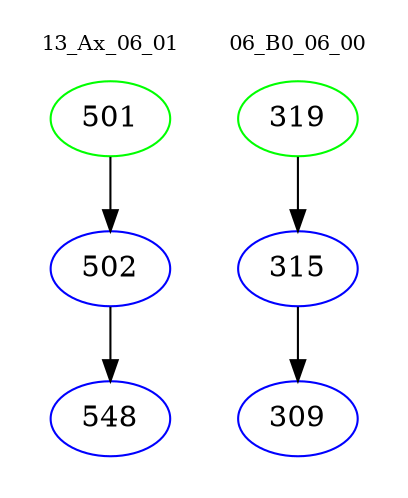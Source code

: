 digraph{
subgraph cluster_0 {
color = white
label = "13_Ax_06_01";
fontsize=10;
T0_501 [label="501", color="green"]
T0_501 -> T0_502 [color="black"]
T0_502 [label="502", color="blue"]
T0_502 -> T0_548 [color="black"]
T0_548 [label="548", color="blue"]
}
subgraph cluster_1 {
color = white
label = "06_B0_06_00";
fontsize=10;
T1_319 [label="319", color="green"]
T1_319 -> T1_315 [color="black"]
T1_315 [label="315", color="blue"]
T1_315 -> T1_309 [color="black"]
T1_309 [label="309", color="blue"]
}
}
